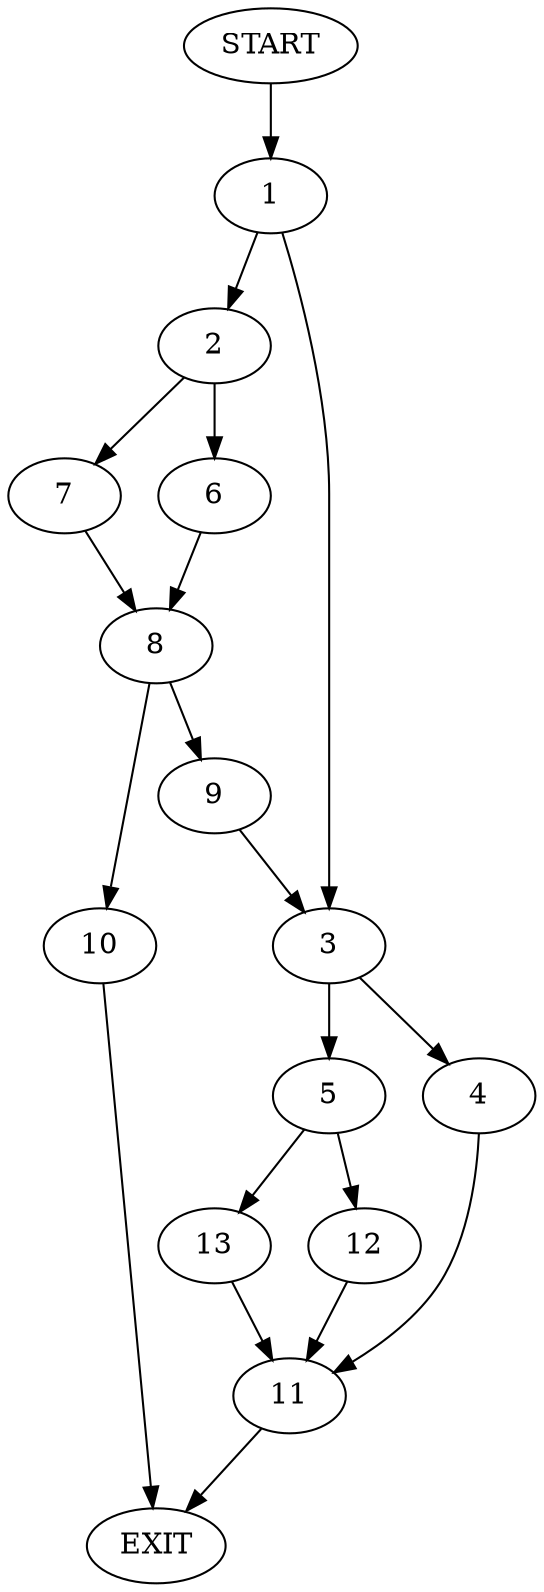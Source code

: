 digraph {
0 [label="START"]
14 [label="EXIT"]
0 -> 1
1 -> 2
1 -> 3
3 -> 4
3 -> 5
2 -> 6
2 -> 7
6 -> 8
7 -> 8
8 -> 9
8 -> 10
9 -> 3
10 -> 14
4 -> 11
5 -> 12
5 -> 13
11 -> 14
12 -> 11
13 -> 11
}
